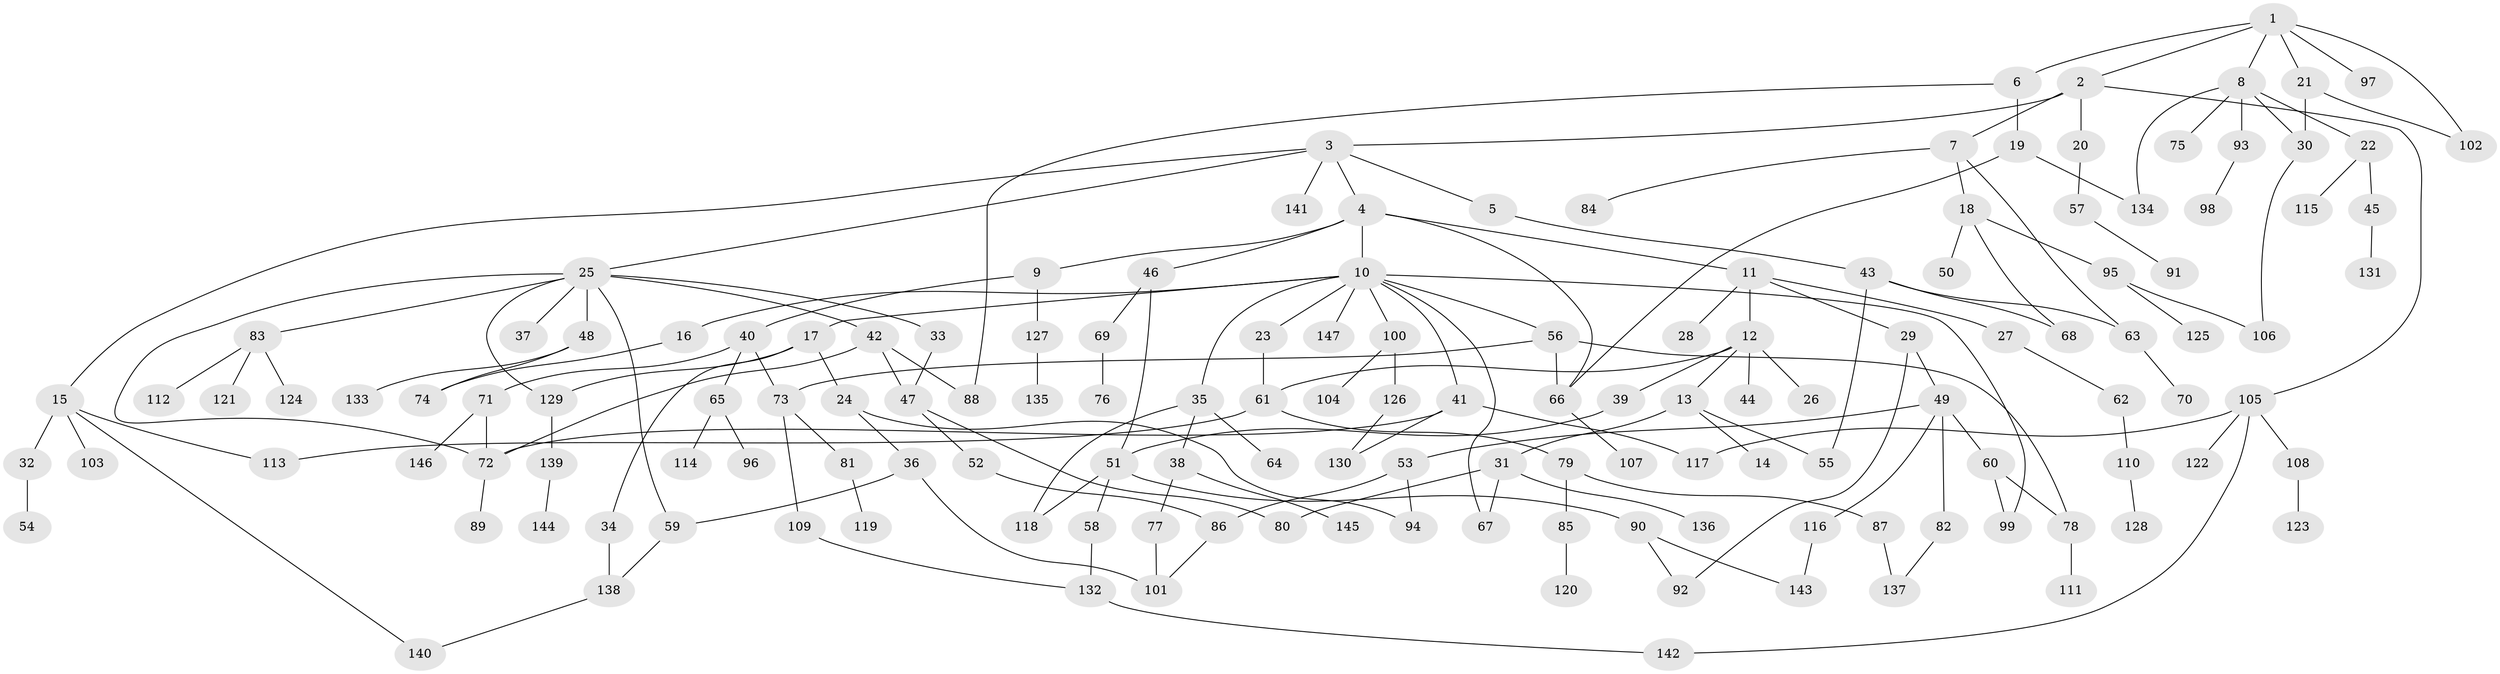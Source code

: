 // coarse degree distribution, {5: 0.0660377358490566, 10: 0.018867924528301886, 4: 0.10377358490566038, 3: 0.16037735849056603, 6: 0.02830188679245283, 7: 0.009433962264150943, 11: 0.009433962264150943, 8: 0.009433962264150943, 1: 0.32075471698113206, 2: 0.27358490566037735}
// Generated by graph-tools (version 1.1) at 2025/51/02/27/25 19:51:39]
// undirected, 147 vertices, 185 edges
graph export_dot {
graph [start="1"]
  node [color=gray90,style=filled];
  1;
  2;
  3;
  4;
  5;
  6;
  7;
  8;
  9;
  10;
  11;
  12;
  13;
  14;
  15;
  16;
  17;
  18;
  19;
  20;
  21;
  22;
  23;
  24;
  25;
  26;
  27;
  28;
  29;
  30;
  31;
  32;
  33;
  34;
  35;
  36;
  37;
  38;
  39;
  40;
  41;
  42;
  43;
  44;
  45;
  46;
  47;
  48;
  49;
  50;
  51;
  52;
  53;
  54;
  55;
  56;
  57;
  58;
  59;
  60;
  61;
  62;
  63;
  64;
  65;
  66;
  67;
  68;
  69;
  70;
  71;
  72;
  73;
  74;
  75;
  76;
  77;
  78;
  79;
  80;
  81;
  82;
  83;
  84;
  85;
  86;
  87;
  88;
  89;
  90;
  91;
  92;
  93;
  94;
  95;
  96;
  97;
  98;
  99;
  100;
  101;
  102;
  103;
  104;
  105;
  106;
  107;
  108;
  109;
  110;
  111;
  112;
  113;
  114;
  115;
  116;
  117;
  118;
  119;
  120;
  121;
  122;
  123;
  124;
  125;
  126;
  127;
  128;
  129;
  130;
  131;
  132;
  133;
  134;
  135;
  136;
  137;
  138;
  139;
  140;
  141;
  142;
  143;
  144;
  145;
  146;
  147;
  1 -- 2;
  1 -- 6;
  1 -- 8;
  1 -- 21;
  1 -- 97;
  1 -- 102;
  2 -- 3;
  2 -- 7;
  2 -- 20;
  2 -- 105;
  3 -- 4;
  3 -- 5;
  3 -- 15;
  3 -- 25;
  3 -- 141;
  4 -- 9;
  4 -- 10;
  4 -- 11;
  4 -- 46;
  4 -- 66;
  5 -- 43;
  6 -- 19;
  6 -- 88;
  7 -- 18;
  7 -- 84;
  7 -- 63;
  8 -- 22;
  8 -- 75;
  8 -- 93;
  8 -- 134;
  8 -- 30;
  9 -- 40;
  9 -- 127;
  10 -- 16;
  10 -- 17;
  10 -- 23;
  10 -- 35;
  10 -- 41;
  10 -- 56;
  10 -- 67;
  10 -- 99;
  10 -- 100;
  10 -- 147;
  11 -- 12;
  11 -- 27;
  11 -- 28;
  11 -- 29;
  12 -- 13;
  12 -- 26;
  12 -- 39;
  12 -- 44;
  12 -- 61;
  13 -- 14;
  13 -- 31;
  13 -- 55;
  15 -- 32;
  15 -- 103;
  15 -- 140;
  15 -- 113;
  16 -- 74;
  17 -- 24;
  17 -- 34;
  17 -- 129;
  18 -- 50;
  18 -- 68;
  18 -- 95;
  19 -- 66;
  19 -- 134;
  20 -- 57;
  21 -- 30;
  21 -- 102;
  22 -- 45;
  22 -- 115;
  23 -- 61;
  24 -- 36;
  24 -- 94;
  25 -- 33;
  25 -- 37;
  25 -- 42;
  25 -- 48;
  25 -- 72;
  25 -- 83;
  25 -- 129;
  25 -- 59;
  27 -- 62;
  29 -- 49;
  29 -- 92;
  30 -- 106;
  31 -- 136;
  31 -- 80;
  31 -- 67;
  32 -- 54;
  33 -- 47;
  34 -- 138;
  35 -- 38;
  35 -- 64;
  35 -- 118;
  36 -- 59;
  36 -- 101;
  38 -- 77;
  38 -- 145;
  39 -- 51;
  40 -- 65;
  40 -- 71;
  40 -- 73;
  41 -- 117;
  41 -- 130;
  41 -- 72;
  42 -- 47;
  42 -- 72;
  42 -- 88;
  43 -- 55;
  43 -- 63;
  43 -- 68;
  45 -- 131;
  46 -- 51;
  46 -- 69;
  47 -- 52;
  47 -- 80;
  48 -- 74;
  48 -- 133;
  49 -- 53;
  49 -- 60;
  49 -- 82;
  49 -- 116;
  51 -- 58;
  51 -- 90;
  51 -- 118;
  52 -- 86;
  53 -- 86;
  53 -- 94;
  56 -- 73;
  56 -- 78;
  56 -- 66;
  57 -- 91;
  58 -- 132;
  59 -- 138;
  60 -- 78;
  60 -- 99;
  61 -- 79;
  61 -- 113;
  62 -- 110;
  63 -- 70;
  65 -- 96;
  65 -- 114;
  66 -- 107;
  69 -- 76;
  71 -- 146;
  71 -- 72;
  72 -- 89;
  73 -- 81;
  73 -- 109;
  77 -- 101;
  78 -- 111;
  79 -- 85;
  79 -- 87;
  81 -- 119;
  82 -- 137;
  83 -- 112;
  83 -- 121;
  83 -- 124;
  85 -- 120;
  86 -- 101;
  87 -- 137;
  90 -- 143;
  90 -- 92;
  93 -- 98;
  95 -- 106;
  95 -- 125;
  100 -- 104;
  100 -- 126;
  105 -- 108;
  105 -- 122;
  105 -- 142;
  105 -- 117;
  108 -- 123;
  109 -- 132;
  110 -- 128;
  116 -- 143;
  126 -- 130;
  127 -- 135;
  129 -- 139;
  132 -- 142;
  138 -- 140;
  139 -- 144;
}
